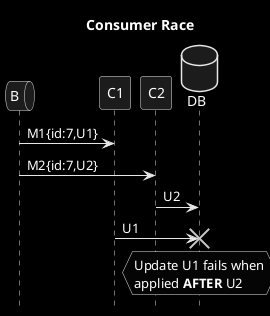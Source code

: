 @startuml
title Consumer Race
hide footbox
skinparam monochrome reverse
queue B
database DB order 10

B->C1: M1{id:7,U1}
B->C2: M2{id:7,U2}
C2->DB: U2
C1->DB!!: U1
hnote over DB: Update U1 fails when\napplied **AFTER** U2
@enduml
